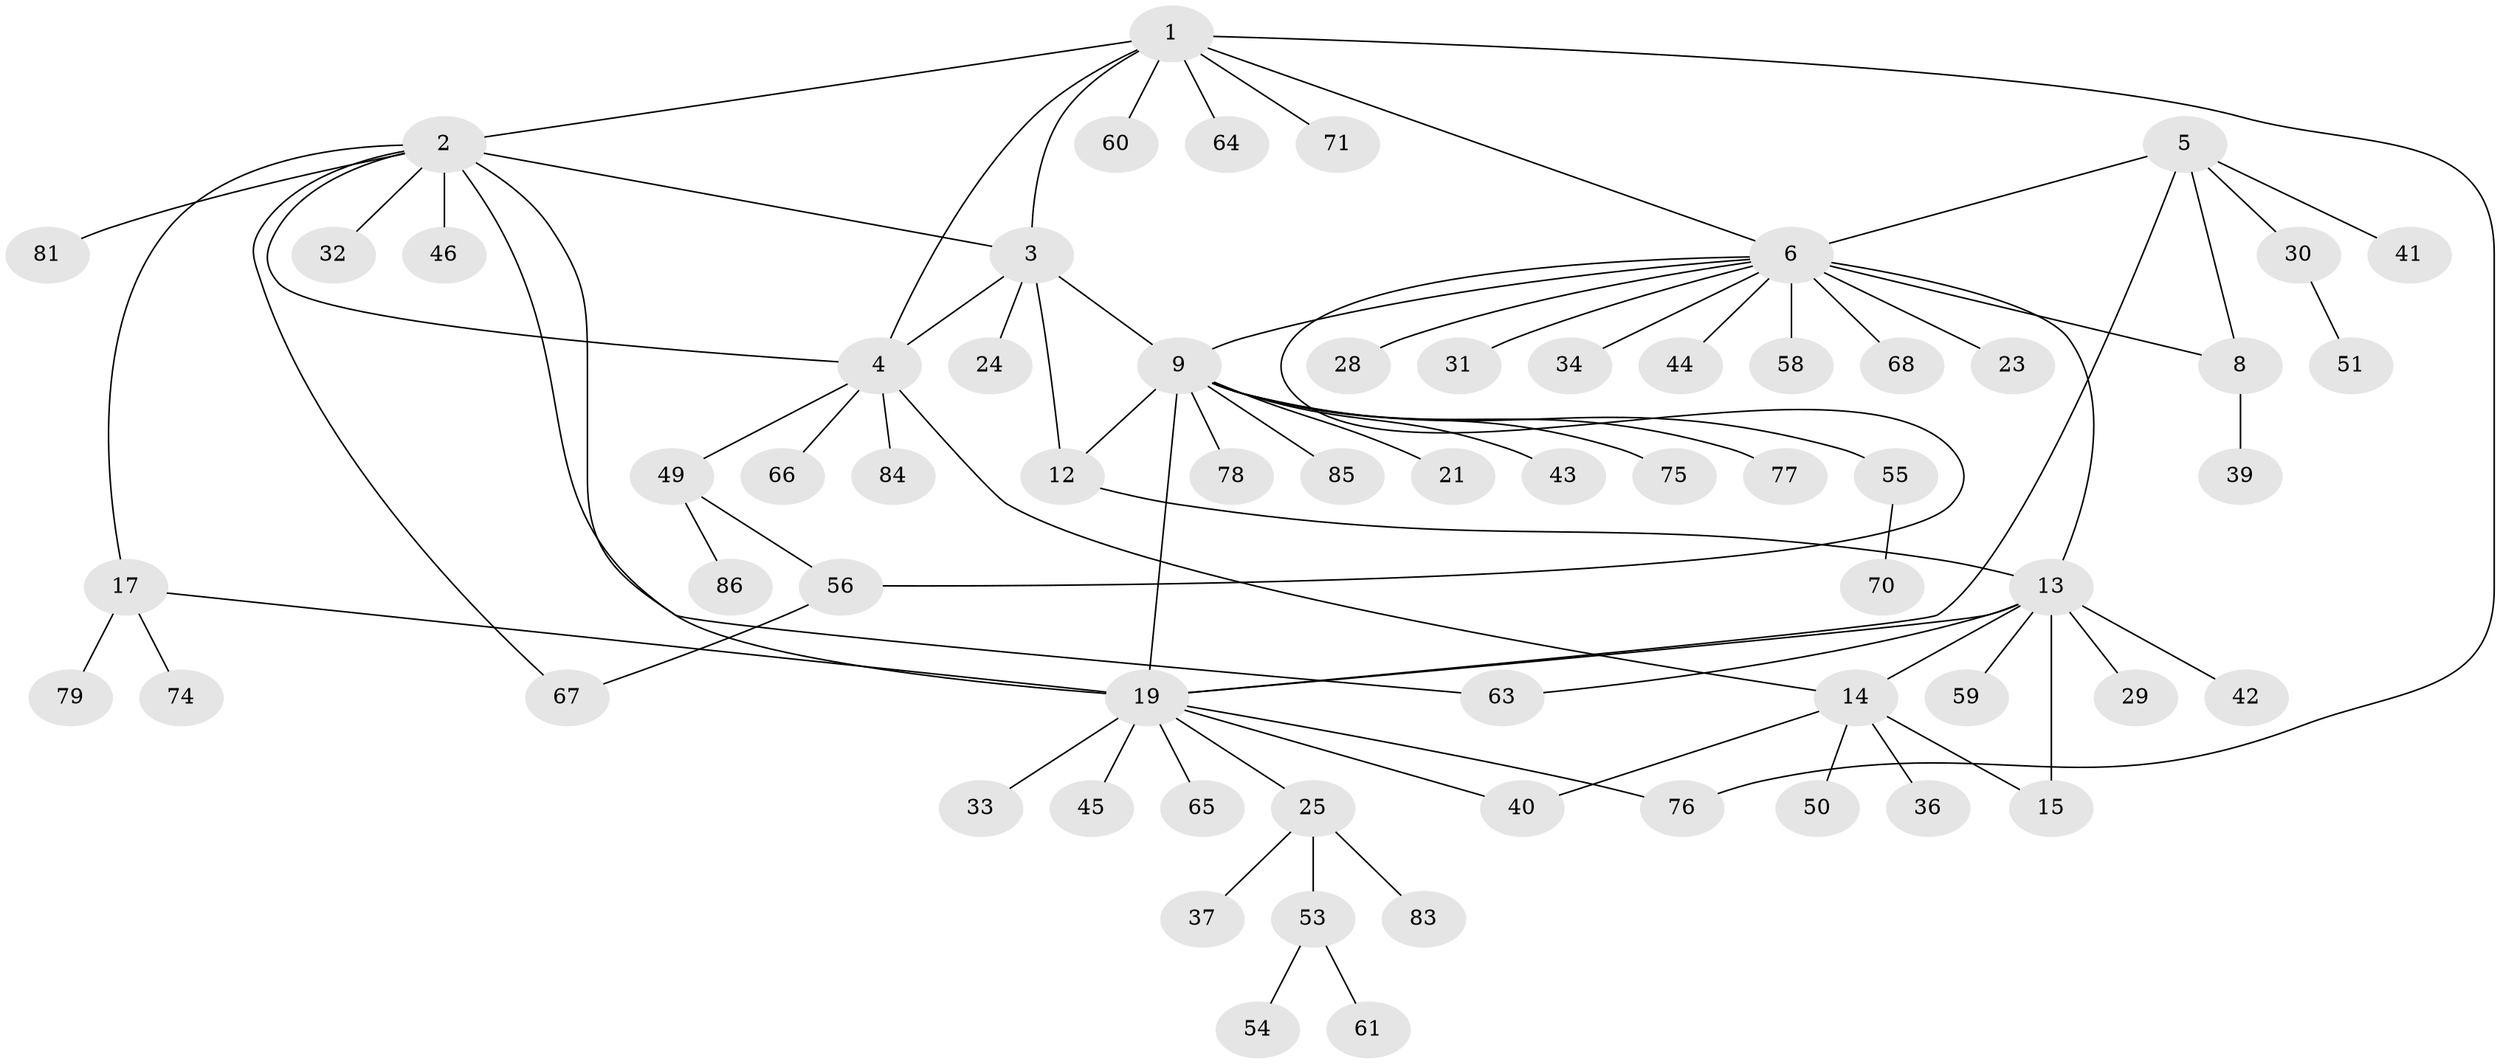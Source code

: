 // original degree distribution, {9: 0.023255813953488372, 5: 0.09302325581395349, 8: 0.05813953488372093, 7: 0.023255813953488372, 12: 0.011627906976744186, 4: 0.023255813953488372, 6: 0.011627906976744186, 3: 0.03488372093023256, 1: 0.5697674418604651, 2: 0.1511627906976744}
// Generated by graph-tools (version 1.1) at 2025/42/03/06/25 10:42:11]
// undirected, 65 vertices, 82 edges
graph export_dot {
graph [start="1"]
  node [color=gray90,style=filled];
  1 [super="+35"];
  2 [super="+18"];
  3 [super="+10"];
  4 [super="+26"];
  5 [super="+27"];
  6 [super="+7"];
  8 [super="+22"];
  9 [super="+11"];
  12 [super="+47"];
  13 [super="+16"];
  14 [super="+73"];
  15;
  17;
  19 [super="+20"];
  21;
  23;
  24;
  25 [super="+38"];
  28;
  29;
  30 [super="+48"];
  31;
  32;
  33;
  34;
  36;
  37 [super="+69"];
  39;
  40 [super="+52"];
  41;
  42;
  43;
  44;
  45;
  46 [super="+80"];
  49 [super="+57"];
  50;
  51;
  53;
  54;
  55;
  56 [super="+72"];
  58 [super="+62"];
  59;
  60;
  61;
  63;
  64;
  65;
  66;
  67;
  68;
  70;
  71;
  74;
  75;
  76;
  77;
  78;
  79 [super="+82"];
  81;
  83;
  84;
  85;
  86;
  1 -- 2;
  1 -- 3;
  1 -- 4;
  1 -- 60;
  1 -- 64;
  1 -- 71;
  1 -- 76;
  1 -- 6;
  2 -- 3;
  2 -- 4;
  2 -- 63;
  2 -- 32;
  2 -- 67;
  2 -- 46;
  2 -- 17;
  2 -- 81;
  2 -- 19 [weight=2];
  3 -- 4;
  3 -- 24;
  3 -- 9 [weight=2];
  3 -- 12;
  4 -- 14;
  4 -- 49;
  4 -- 66;
  4 -- 84;
  5 -- 6 [weight=2];
  5 -- 8;
  5 -- 19;
  5 -- 30;
  5 -- 41;
  6 -- 8 [weight=2];
  6 -- 9;
  6 -- 13;
  6 -- 34;
  6 -- 68;
  6 -- 44;
  6 -- 23;
  6 -- 56;
  6 -- 58;
  6 -- 28;
  6 -- 31;
  8 -- 39;
  9 -- 12 [weight=2];
  9 -- 55;
  9 -- 75;
  9 -- 77;
  9 -- 78;
  9 -- 85;
  9 -- 21;
  9 -- 43;
  9 -- 19;
  12 -- 13;
  13 -- 14 [weight=2];
  13 -- 15 [weight=2];
  13 -- 63;
  13 -- 42;
  13 -- 19;
  13 -- 59;
  13 -- 29;
  14 -- 15;
  14 -- 36;
  14 -- 40;
  14 -- 50;
  17 -- 19 [weight=2];
  17 -- 74;
  17 -- 79;
  19 -- 65;
  19 -- 76;
  19 -- 33;
  19 -- 45;
  19 -- 25;
  19 -- 40;
  25 -- 37;
  25 -- 53;
  25 -- 83;
  30 -- 51;
  49 -- 56;
  49 -- 86;
  53 -- 54;
  53 -- 61;
  55 -- 70;
  56 -- 67;
}
